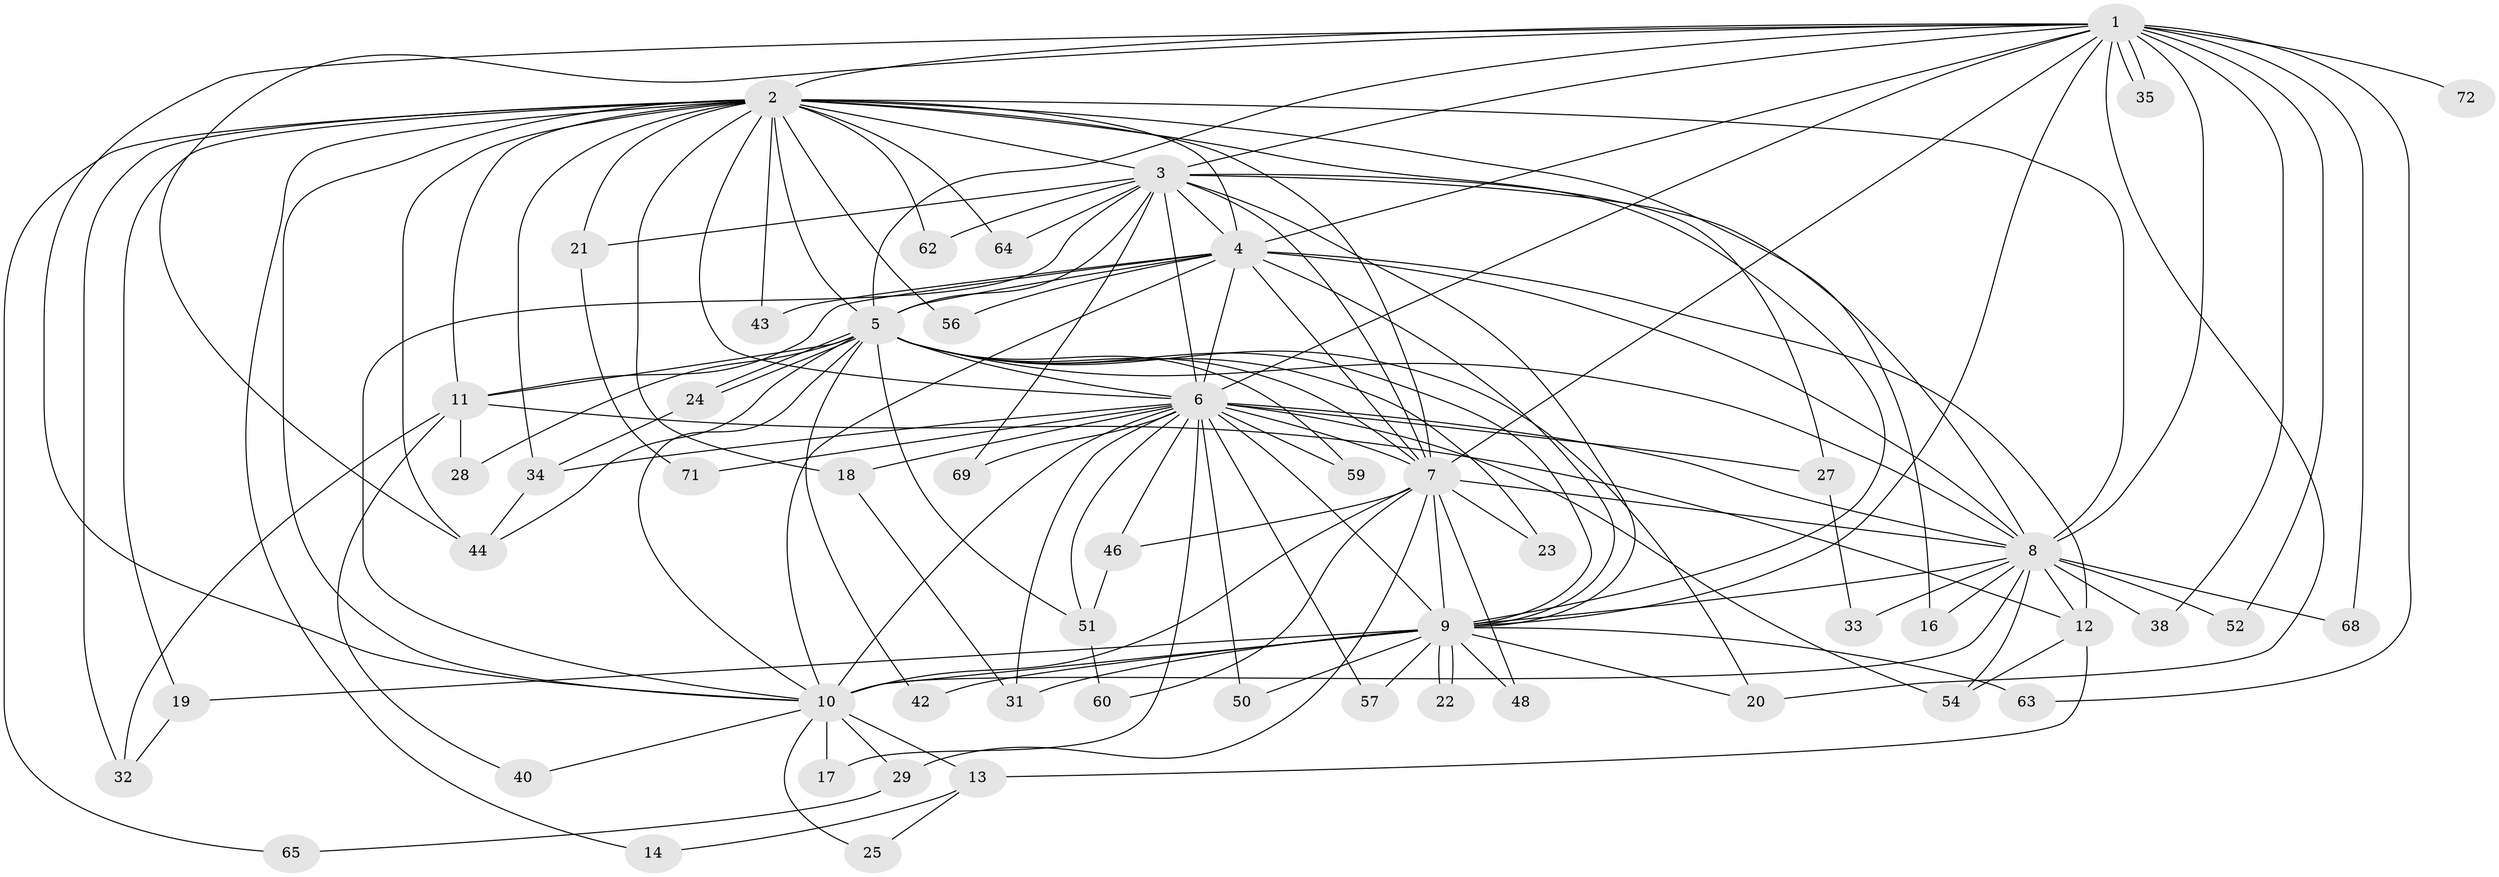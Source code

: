 // Generated by graph-tools (version 1.1) at 2025/23/03/03/25 07:23:45]
// undirected, 55 vertices, 144 edges
graph export_dot {
graph [start="1"]
  node [color=gray90,style=filled];
  1 [super="+55"];
  2 [super="+39"];
  3 [super="+30"];
  4 [super="+36"];
  5 [super="+66"];
  6 [super="+47"];
  7 [super="+15"];
  8 [super="+37"];
  9 [super="+45"];
  10 [super="+41"];
  11 [super="+26"];
  12 [super="+73"];
  13;
  14;
  16;
  17;
  18;
  19 [super="+61"];
  20 [super="+53"];
  21;
  22;
  23;
  24;
  25;
  27;
  28;
  29;
  31 [super="+70"];
  32;
  33;
  34;
  35;
  38;
  40;
  42;
  43;
  44 [super="+49"];
  46;
  48 [super="+67"];
  50;
  51 [super="+58"];
  52;
  54 [super="+74"];
  56;
  57;
  59;
  60;
  62;
  63;
  64;
  65;
  68;
  69;
  71;
  72;
  1 -- 2;
  1 -- 3;
  1 -- 4;
  1 -- 5;
  1 -- 6;
  1 -- 7;
  1 -- 8 [weight=2];
  1 -- 9;
  1 -- 10;
  1 -- 20;
  1 -- 35;
  1 -- 35;
  1 -- 38;
  1 -- 44;
  1 -- 52;
  1 -- 63;
  1 -- 68;
  1 -- 72 [weight=2];
  2 -- 3 [weight=2];
  2 -- 4;
  2 -- 5;
  2 -- 6;
  2 -- 7 [weight=2];
  2 -- 8;
  2 -- 9 [weight=2];
  2 -- 10;
  2 -- 11;
  2 -- 14;
  2 -- 16;
  2 -- 18;
  2 -- 19;
  2 -- 21;
  2 -- 32;
  2 -- 34;
  2 -- 43;
  2 -- 44;
  2 -- 56;
  2 -- 62;
  2 -- 64;
  2 -- 65;
  3 -- 4;
  3 -- 5;
  3 -- 6;
  3 -- 7;
  3 -- 8 [weight=2];
  3 -- 9;
  3 -- 10;
  3 -- 21;
  3 -- 27;
  3 -- 62;
  3 -- 64;
  3 -- 69;
  4 -- 5;
  4 -- 6;
  4 -- 7;
  4 -- 8;
  4 -- 9 [weight=2];
  4 -- 10;
  4 -- 12;
  4 -- 43;
  4 -- 56;
  4 -- 11;
  5 -- 6;
  5 -- 7;
  5 -- 8;
  5 -- 9;
  5 -- 10;
  5 -- 11;
  5 -- 23;
  5 -- 24;
  5 -- 24;
  5 -- 28;
  5 -- 42;
  5 -- 59;
  5 -- 51;
  5 -- 20;
  5 -- 44;
  6 -- 7 [weight=2];
  6 -- 8;
  6 -- 9;
  6 -- 10;
  6 -- 17;
  6 -- 18;
  6 -- 27;
  6 -- 31;
  6 -- 46;
  6 -- 51;
  6 -- 54;
  6 -- 57;
  6 -- 59;
  6 -- 69;
  6 -- 71;
  6 -- 34;
  6 -- 50;
  7 -- 8;
  7 -- 9;
  7 -- 10 [weight=2];
  7 -- 46;
  7 -- 48 [weight=2];
  7 -- 23;
  7 -- 60;
  7 -- 29;
  8 -- 9;
  8 -- 10;
  8 -- 16;
  8 -- 33;
  8 -- 38;
  8 -- 52;
  8 -- 54;
  8 -- 68;
  8 -- 12;
  9 -- 10;
  9 -- 19;
  9 -- 20;
  9 -- 22;
  9 -- 22;
  9 -- 31;
  9 -- 42;
  9 -- 48;
  9 -- 50;
  9 -- 57;
  9 -- 63;
  10 -- 13;
  10 -- 17;
  10 -- 25;
  10 -- 29;
  10 -- 40;
  11 -- 12;
  11 -- 28;
  11 -- 32;
  11 -- 40;
  12 -- 13;
  12 -- 54;
  13 -- 14;
  13 -- 25;
  18 -- 31;
  19 -- 32;
  21 -- 71;
  24 -- 34;
  27 -- 33;
  29 -- 65;
  34 -- 44;
  46 -- 51;
  51 -- 60;
}
